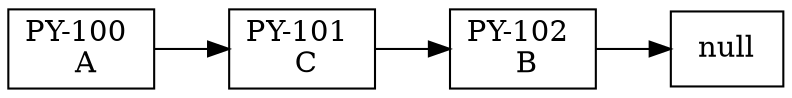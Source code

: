 digraph cola {
 rankdir=LR;
 node[shape = record]; 
nodo0[label="{PY-100 \n A}"]; 
nodo1[label="{PY-101 \n C}"]; 
nodo2[label="{PY-102 \n B}"]; 
nodo0 -> nodo1
nodo1 -> nodo2

nodo2 -> null 
}